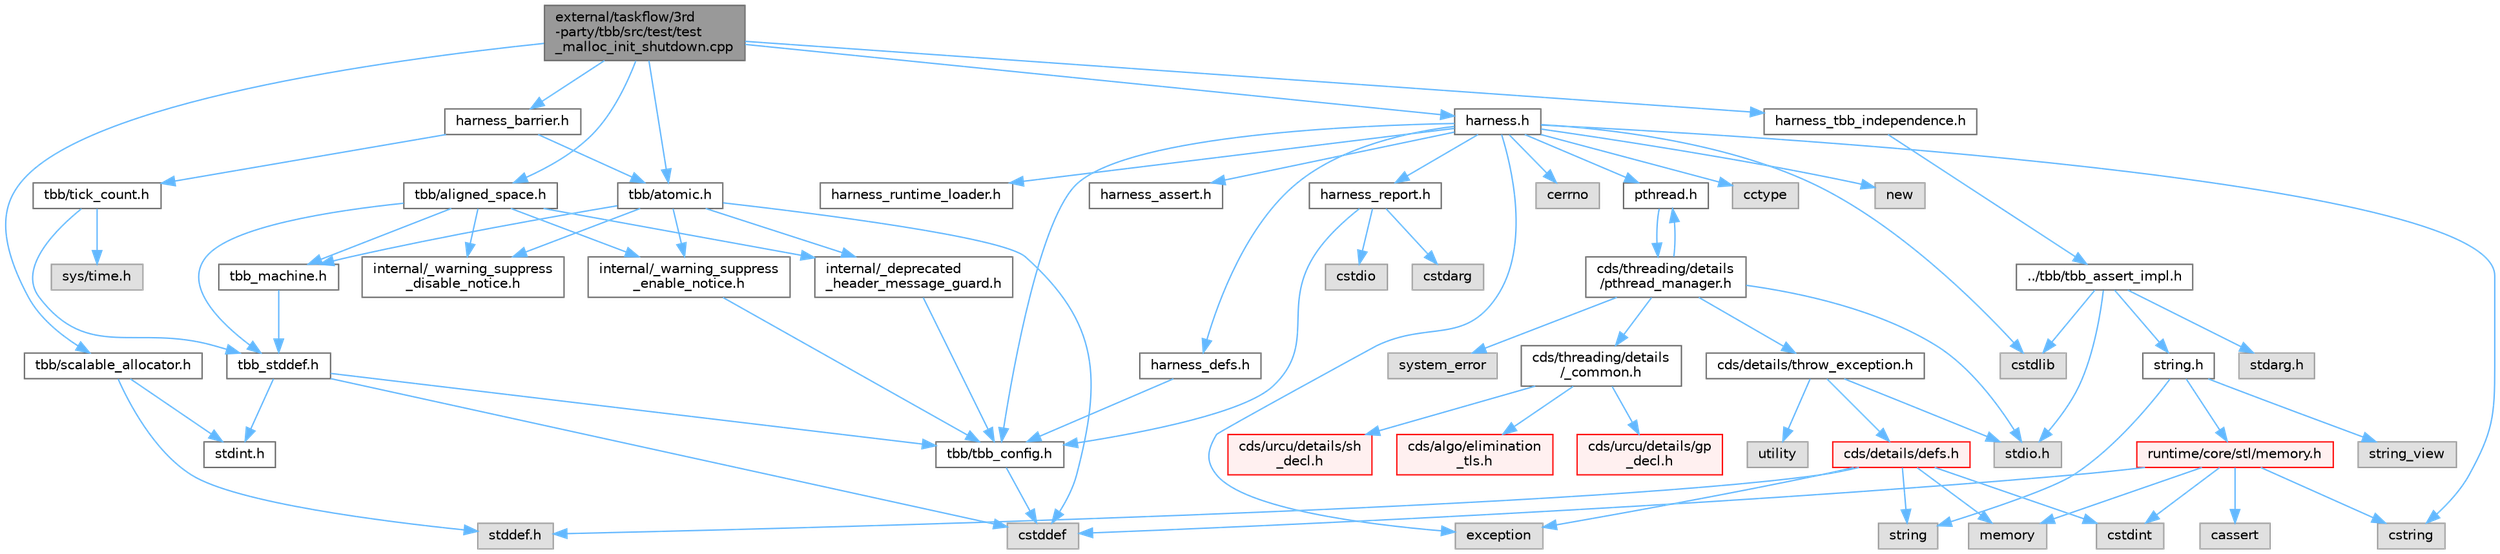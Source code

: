 digraph "external/taskflow/3rd-party/tbb/src/test/test_malloc_init_shutdown.cpp"
{
 // LATEX_PDF_SIZE
  bgcolor="transparent";
  edge [fontname=Helvetica,fontsize=10,labelfontname=Helvetica,labelfontsize=10];
  node [fontname=Helvetica,fontsize=10,shape=box,height=0.2,width=0.4];
  Node1 [id="Node000001",label="external/taskflow/3rd\l-party/tbb/src/test/test\l_malloc_init_shutdown.cpp",height=0.2,width=0.4,color="gray40", fillcolor="grey60", style="filled", fontcolor="black",tooltip=" "];
  Node1 -> Node2 [id="edge76_Node000001_Node000002",color="steelblue1",style="solid",tooltip=" "];
  Node2 [id="Node000002",label="tbb/scalable_allocator.h",height=0.2,width=0.4,color="grey40", fillcolor="white", style="filled",URL="$scalable__allocator_8h.html",tooltip=" "];
  Node2 -> Node3 [id="edge77_Node000002_Node000003",color="steelblue1",style="solid",tooltip=" "];
  Node3 [id="Node000003",label="stddef.h",height=0.2,width=0.4,color="grey60", fillcolor="#E0E0E0", style="filled",tooltip=" "];
  Node2 -> Node4 [id="edge78_Node000002_Node000004",color="steelblue1",style="solid",tooltip=" "];
  Node4 [id="Node000004",label="stdint.h",height=0.2,width=0.4,color="grey40", fillcolor="white", style="filled",URL="$stdint_8h.html",tooltip=" "];
  Node1 -> Node5 [id="edge79_Node000001_Node000005",color="steelblue1",style="solid",tooltip=" "];
  Node5 [id="Node000005",label="tbb/atomic.h",height=0.2,width=0.4,color="grey40", fillcolor="white", style="filled",URL="$external_2taskflow_23rd-party_2tbb_2include_2tbb_2atomic_8h.html",tooltip=" "];
  Node5 -> Node6 [id="edge80_Node000005_Node000006",color="steelblue1",style="solid",tooltip=" "];
  Node6 [id="Node000006",label="internal/_deprecated\l_header_message_guard.h",height=0.2,width=0.4,color="grey40", fillcolor="white", style="filled",URL="$__deprecated__header__message__guard_8h.html",tooltip=" "];
  Node6 -> Node7 [id="edge81_Node000006_Node000007",color="steelblue1",style="solid",tooltip=" "];
  Node7 [id="Node000007",label="tbb/tbb_config.h",height=0.2,width=0.4,color="grey40", fillcolor="white", style="filled",URL="$tbb__config_8h.html",tooltip=" "];
  Node7 -> Node8 [id="edge82_Node000007_Node000008",color="steelblue1",style="solid",tooltip=" "];
  Node8 [id="Node000008",label="cstddef",height=0.2,width=0.4,color="grey60", fillcolor="#E0E0E0", style="filled",tooltip=" "];
  Node5 -> Node9 [id="edge83_Node000005_Node000009",color="steelblue1",style="solid",tooltip=" "];
  Node9 [id="Node000009",label="internal/_warning_suppress\l_enable_notice.h",height=0.2,width=0.4,color="grey40", fillcolor="white", style="filled",URL="$__warning__suppress__enable__notice_8h.html",tooltip=" "];
  Node9 -> Node7 [id="edge84_Node000009_Node000007",color="steelblue1",style="solid",tooltip=" "];
  Node5 -> Node8 [id="edge85_Node000005_Node000008",color="steelblue1",style="solid",tooltip=" "];
  Node5 -> Node10 [id="edge86_Node000005_Node000010",color="steelblue1",style="solid",tooltip=" "];
  Node10 [id="Node000010",label="tbb_machine.h",height=0.2,width=0.4,color="grey40", fillcolor="white", style="filled",URL="$tbb__machine_8h.html",tooltip=" "];
  Node10 -> Node11 [id="edge87_Node000010_Node000011",color="steelblue1",style="solid",tooltip=" "];
  Node11 [id="Node000011",label="tbb_stddef.h",height=0.2,width=0.4,color="grey40", fillcolor="white", style="filled",URL="$tbb__stddef_8h.html",tooltip=" "];
  Node11 -> Node7 [id="edge88_Node000011_Node000007",color="steelblue1",style="solid",tooltip=" "];
  Node11 -> Node8 [id="edge89_Node000011_Node000008",color="steelblue1",style="solid",tooltip=" "];
  Node11 -> Node4 [id="edge90_Node000011_Node000004",color="steelblue1",style="solid",tooltip=" "];
  Node5 -> Node12 [id="edge91_Node000005_Node000012",color="steelblue1",style="solid",tooltip=" "];
  Node12 [id="Node000012",label="internal/_warning_suppress\l_disable_notice.h",height=0.2,width=0.4,color="grey40", fillcolor="white", style="filled",URL="$__warning__suppress__disable__notice_8h.html",tooltip=" "];
  Node1 -> Node13 [id="edge92_Node000001_Node000013",color="steelblue1",style="solid",tooltip=" "];
  Node13 [id="Node000013",label="tbb/aligned_space.h",height=0.2,width=0.4,color="grey40", fillcolor="white", style="filled",URL="$aligned__space_8h.html",tooltip=" "];
  Node13 -> Node6 [id="edge93_Node000013_Node000006",color="steelblue1",style="solid",tooltip=" "];
  Node13 -> Node9 [id="edge94_Node000013_Node000009",color="steelblue1",style="solid",tooltip=" "];
  Node13 -> Node11 [id="edge95_Node000013_Node000011",color="steelblue1",style="solid",tooltip=" "];
  Node13 -> Node10 [id="edge96_Node000013_Node000010",color="steelblue1",style="solid",tooltip=" "];
  Node13 -> Node12 [id="edge97_Node000013_Node000012",color="steelblue1",style="solid",tooltip=" "];
  Node1 -> Node14 [id="edge98_Node000001_Node000014",color="steelblue1",style="solid",tooltip=" "];
  Node14 [id="Node000014",label="harness.h",height=0.2,width=0.4,color="grey40", fillcolor="white", style="filled",URL="$harness_8h.html",tooltip=" "];
  Node14 -> Node7 [id="edge99_Node000014_Node000007",color="steelblue1",style="solid",tooltip=" "];
  Node14 -> Node15 [id="edge100_Node000014_Node000015",color="steelblue1",style="solid",tooltip=" "];
  Node15 [id="Node000015",label="harness_defs.h",height=0.2,width=0.4,color="grey40", fillcolor="white", style="filled",URL="$harness__defs_8h.html",tooltip=" "];
  Node15 -> Node7 [id="edge101_Node000015_Node000007",color="steelblue1",style="solid",tooltip=" "];
  Node14 -> Node16 [id="edge102_Node000014_Node000016",color="steelblue1",style="solid",tooltip=" "];
  Node16 [id="Node000016",label="cstdlib",height=0.2,width=0.4,color="grey60", fillcolor="#E0E0E0", style="filled",tooltip=" "];
  Node14 -> Node17 [id="edge103_Node000014_Node000017",color="steelblue1",style="solid",tooltip=" "];
  Node17 [id="Node000017",label="cstring",height=0.2,width=0.4,color="grey60", fillcolor="#E0E0E0", style="filled",tooltip=" "];
  Node14 -> Node18 [id="edge104_Node000014_Node000018",color="steelblue1",style="solid",tooltip=" "];
  Node18 [id="Node000018",label="cerrno",height=0.2,width=0.4,color="grey60", fillcolor="#E0E0E0", style="filled",tooltip=" "];
  Node14 -> Node19 [id="edge105_Node000014_Node000019",color="steelblue1",style="solid",tooltip=" "];
  Node19 [id="Node000019",label="cctype",height=0.2,width=0.4,color="grey60", fillcolor="#E0E0E0", style="filled",tooltip=" "];
  Node14 -> Node20 [id="edge106_Node000014_Node000020",color="steelblue1",style="solid",tooltip=" "];
  Node20 [id="Node000020",label="new",height=0.2,width=0.4,color="grey60", fillcolor="#E0E0E0", style="filled",tooltip=" "];
  Node14 -> Node21 [id="edge107_Node000014_Node000021",color="steelblue1",style="solid",tooltip=" "];
  Node21 [id="Node000021",label="pthread.h",height=0.2,width=0.4,color="grey40", fillcolor="white", style="filled",URL="$pthread_8h.html",tooltip=" "];
  Node21 -> Node22 [id="edge108_Node000021_Node000022",color="steelblue1",style="solid",tooltip=" "];
  Node22 [id="Node000022",label="cds/threading/details\l/pthread_manager.h",height=0.2,width=0.4,color="grey40", fillcolor="white", style="filled",URL="$pthread__manager_8h.html",tooltip=" "];
  Node22 -> Node23 [id="edge109_Node000022_Node000023",color="steelblue1",style="solid",tooltip=" "];
  Node23 [id="Node000023",label="system_error",height=0.2,width=0.4,color="grey60", fillcolor="#E0E0E0", style="filled",tooltip=" "];
  Node22 -> Node24 [id="edge110_Node000022_Node000024",color="steelblue1",style="solid",tooltip=" "];
  Node24 [id="Node000024",label="stdio.h",height=0.2,width=0.4,color="grey60", fillcolor="#E0E0E0", style="filled",tooltip=" "];
  Node22 -> Node21 [id="edge111_Node000022_Node000021",color="steelblue1",style="solid",tooltip=" "];
  Node22 -> Node25 [id="edge112_Node000022_Node000025",color="steelblue1",style="solid",tooltip=" "];
  Node25 [id="Node000025",label="cds/threading/details\l/_common.h",height=0.2,width=0.4,color="grey40", fillcolor="white", style="filled",URL="$__common_8h.html",tooltip=" "];
  Node25 -> Node26 [id="edge113_Node000025_Node000026",color="steelblue1",style="solid",tooltip=" "];
  Node26 [id="Node000026",label="cds/urcu/details/gp\l_decl.h",height=0.2,width=0.4,color="red", fillcolor="#FFF0F0", style="filled",URL="$gp__decl_8h.html",tooltip=" "];
  Node25 -> Node63 [id="edge114_Node000025_Node000063",color="steelblue1",style="solid",tooltip=" "];
  Node63 [id="Node000063",label="cds/urcu/details/sh\l_decl.h",height=0.2,width=0.4,color="red", fillcolor="#FFF0F0", style="filled",URL="$sh__decl_8h.html",tooltip=" "];
  Node25 -> Node64 [id="edge115_Node000025_Node000064",color="steelblue1",style="solid",tooltip=" "];
  Node64 [id="Node000064",label="cds/algo/elimination\l_tls.h",height=0.2,width=0.4,color="red", fillcolor="#FFF0F0", style="filled",URL="$elimination__tls_8h.html",tooltip=" "];
  Node22 -> Node57 [id="edge116_Node000022_Node000057",color="steelblue1",style="solid",tooltip=" "];
  Node57 [id="Node000057",label="cds/details/throw_exception.h",height=0.2,width=0.4,color="grey40", fillcolor="white", style="filled",URL="$throw__exception_8h.html",tooltip=" "];
  Node57 -> Node29 [id="edge117_Node000057_Node000029",color="steelblue1",style="solid",tooltip=" "];
  Node29 [id="Node000029",label="cds/details/defs.h",height=0.2,width=0.4,color="red", fillcolor="#FFF0F0", style="filled",URL="$details_2defs_8h.html",tooltip=" "];
  Node29 -> Node3 [id="edge118_Node000029_Node000003",color="steelblue1",style="solid",tooltip=" "];
  Node29 -> Node32 [id="edge119_Node000029_Node000032",color="steelblue1",style="solid",tooltip=" "];
  Node32 [id="Node000032",label="cstdint",height=0.2,width=0.4,color="grey60", fillcolor="#E0E0E0", style="filled",tooltip=" "];
  Node29 -> Node33 [id="edge120_Node000029_Node000033",color="steelblue1",style="solid",tooltip=" "];
  Node33 [id="Node000033",label="exception",height=0.2,width=0.4,color="grey60", fillcolor="#E0E0E0", style="filled",tooltip=" "];
  Node29 -> Node35 [id="edge121_Node000029_Node000035",color="steelblue1",style="solid",tooltip=" "];
  Node35 [id="Node000035",label="string",height=0.2,width=0.4,color="grey60", fillcolor="#E0E0E0", style="filled",tooltip=" "];
  Node29 -> Node36 [id="edge122_Node000029_Node000036",color="steelblue1",style="solid",tooltip=" "];
  Node36 [id="Node000036",label="memory",height=0.2,width=0.4,color="grey60", fillcolor="#E0E0E0", style="filled",tooltip=" "];
  Node57 -> Node24 [id="edge123_Node000057_Node000024",color="steelblue1",style="solid",tooltip=" "];
  Node57 -> Node58 [id="edge124_Node000057_Node000058",color="steelblue1",style="solid",tooltip=" "];
  Node58 [id="Node000058",label="utility",height=0.2,width=0.4,color="grey60", fillcolor="#E0E0E0", style="filled",tooltip=" "];
  Node14 -> Node66 [id="edge125_Node000014_Node000066",color="steelblue1",style="solid",tooltip=" "];
  Node66 [id="Node000066",label="harness_runtime_loader.h",height=0.2,width=0.4,color="grey40", fillcolor="white", style="filled",URL="$harness__runtime__loader_8h.html",tooltip=" "];
  Node14 -> Node67 [id="edge126_Node000014_Node000067",color="steelblue1",style="solid",tooltip=" "];
  Node67 [id="Node000067",label="harness_report.h",height=0.2,width=0.4,color="grey40", fillcolor="white", style="filled",URL="$harness__report_8h.html",tooltip=" "];
  Node67 -> Node68 [id="edge127_Node000067_Node000068",color="steelblue1",style="solid",tooltip=" "];
  Node68 [id="Node000068",label="cstdio",height=0.2,width=0.4,color="grey60", fillcolor="#E0E0E0", style="filled",tooltip=" "];
  Node67 -> Node69 [id="edge128_Node000067_Node000069",color="steelblue1",style="solid",tooltip=" "];
  Node69 [id="Node000069",label="cstdarg",height=0.2,width=0.4,color="grey60", fillcolor="#E0E0E0", style="filled",tooltip=" "];
  Node67 -> Node7 [id="edge129_Node000067_Node000007",color="steelblue1",style="solid",tooltip=" "];
  Node14 -> Node33 [id="edge130_Node000014_Node000033",color="steelblue1",style="solid",tooltip=" "];
  Node14 -> Node70 [id="edge131_Node000014_Node000070",color="steelblue1",style="solid",tooltip=" "];
  Node70 [id="Node000070",label="harness_assert.h",height=0.2,width=0.4,color="grey40", fillcolor="white", style="filled",URL="$harness__assert_8h.html",tooltip=" "];
  Node1 -> Node71 [id="edge132_Node000001_Node000071",color="steelblue1",style="solid",tooltip=" "];
  Node71 [id="Node000071",label="harness_barrier.h",height=0.2,width=0.4,color="grey40", fillcolor="white", style="filled",URL="$harness__barrier_8h.html",tooltip=" "];
  Node71 -> Node5 [id="edge133_Node000071_Node000005",color="steelblue1",style="solid",tooltip=" "];
  Node71 -> Node72 [id="edge134_Node000071_Node000072",color="steelblue1",style="solid",tooltip=" "];
  Node72 [id="Node000072",label="tbb/tick_count.h",height=0.2,width=0.4,color="grey40", fillcolor="white", style="filled",URL="$tick__count_8h.html",tooltip=" "];
  Node72 -> Node11 [id="edge135_Node000072_Node000011",color="steelblue1",style="solid",tooltip=" "];
  Node72 -> Node73 [id="edge136_Node000072_Node000073",color="steelblue1",style="solid",tooltip=" "];
  Node73 [id="Node000073",label="sys/time.h",height=0.2,width=0.4,color="grey60", fillcolor="#E0E0E0", style="filled",tooltip=" "];
  Node1 -> Node74 [id="edge137_Node000001_Node000074",color="steelblue1",style="solid",tooltip=" "];
  Node74 [id="Node000074",label="harness_tbb_independence.h",height=0.2,width=0.4,color="grey40", fillcolor="white", style="filled",URL="$harness__tbb__independence_8h.html",tooltip=" "];
  Node74 -> Node75 [id="edge138_Node000074_Node000075",color="steelblue1",style="solid",tooltip=" "];
  Node75 [id="Node000075",label="../tbb/tbb_assert_impl.h",height=0.2,width=0.4,color="grey40", fillcolor="white", style="filled",URL="$tbb__assert__impl_8h.html",tooltip=" "];
  Node75 -> Node16 [id="edge139_Node000075_Node000016",color="steelblue1",style="solid",tooltip=" "];
  Node75 -> Node24 [id="edge140_Node000075_Node000024",color="steelblue1",style="solid",tooltip=" "];
  Node75 -> Node76 [id="edge141_Node000075_Node000076",color="steelblue1",style="solid",tooltip=" "];
  Node76 [id="Node000076",label="string.h",height=0.2,width=0.4,color="grey40", fillcolor="white", style="filled",URL="$string_8h.html",tooltip=" "];
  Node76 -> Node35 [id="edge142_Node000076_Node000035",color="steelblue1",style="solid",tooltip=" "];
  Node76 -> Node77 [id="edge143_Node000076_Node000077",color="steelblue1",style="solid",tooltip=" "];
  Node77 [id="Node000077",label="string_view",height=0.2,width=0.4,color="grey60", fillcolor="#E0E0E0", style="filled",tooltip=" "];
  Node76 -> Node78 [id="edge144_Node000076_Node000078",color="steelblue1",style="solid",tooltip=" "];
  Node78 [id="Node000078",label="runtime/core/stl/memory.h",height=0.2,width=0.4,color="red", fillcolor="#FFF0F0", style="filled",URL="$runtime_2core_2stl_2memory_8h.html",tooltip=" "];
  Node78 -> Node8 [id="edge145_Node000078_Node000008",color="steelblue1",style="solid",tooltip=" "];
  Node78 -> Node32 [id="edge146_Node000078_Node000032",color="steelblue1",style="solid",tooltip=" "];
  Node78 -> Node79 [id="edge147_Node000078_Node000079",color="steelblue1",style="solid",tooltip=" "];
  Node79 [id="Node000079",label="cassert",height=0.2,width=0.4,color="grey60", fillcolor="#E0E0E0", style="filled",tooltip=" "];
  Node78 -> Node36 [id="edge148_Node000078_Node000036",color="steelblue1",style="solid",tooltip=" "];
  Node78 -> Node17 [id="edge149_Node000078_Node000017",color="steelblue1",style="solid",tooltip=" "];
  Node75 -> Node215 [id="edge150_Node000075_Node000215",color="steelblue1",style="solid",tooltip=" "];
  Node215 [id="Node000215",label="stdarg.h",height=0.2,width=0.4,color="grey60", fillcolor="#E0E0E0", style="filled",tooltip=" "];
}
